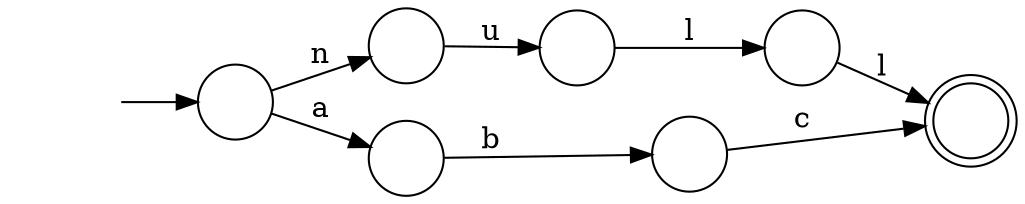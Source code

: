 digraph Automaton {
  rankdir = LR;
  0 [shape=circle,label=""];
  0 -> 5 [label="u"]
  1 [shape=doublecircle,label=""];
  2 [shape=circle,label=""];
  2 -> 1 [label="c"]
  3 [shape=circle,label=""];
  initial [shape=plaintext,label=""];
  initial -> 3
  3 -> 0 [label="n"]
  3 -> 4 [label="a"]
  4 [shape=circle,label=""];
  4 -> 2 [label="b"]
  5 [shape=circle,label=""];
  5 -> 6 [label="l"]
  6 [shape=circle,label=""];
  6 -> 1 [label="l"]
}

